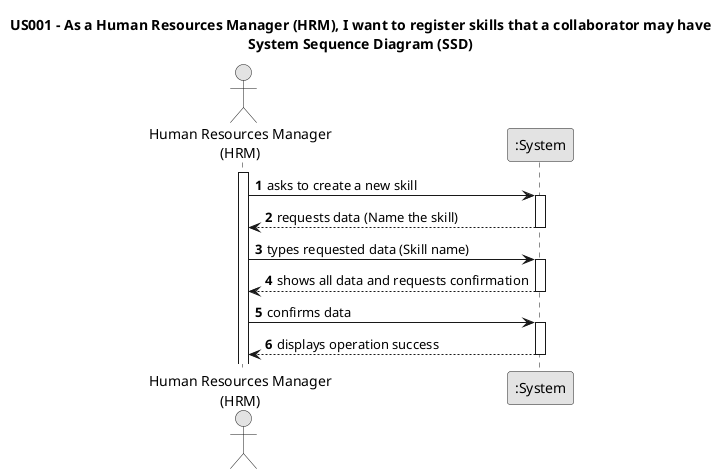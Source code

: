 @startuml
skinparam monochrome true
skinparam packageStyle rectangle
skinparam shadowing false

title US001 - As a Human Resources Manager (HRM), I want to register skills that a collaborator may have\nSystem Sequence Diagram (SSD)

autonumber

actor "Human Resources Manager\n(HRM)" as Employee
participant ":System" as System

activate Employee

    Employee -> System : asks to create a new skill
    activate System

        System --> Employee : requests data (Name the skill)
    deactivate System

    Employee -> System : types requested data (Skill name)
    activate System

    System --> Employee : shows all data and requests confirmation
        deactivate System

        Employee -> System : confirms data
        activate System

        System --> Employee : displays operation success
    deactivate System

@enduml